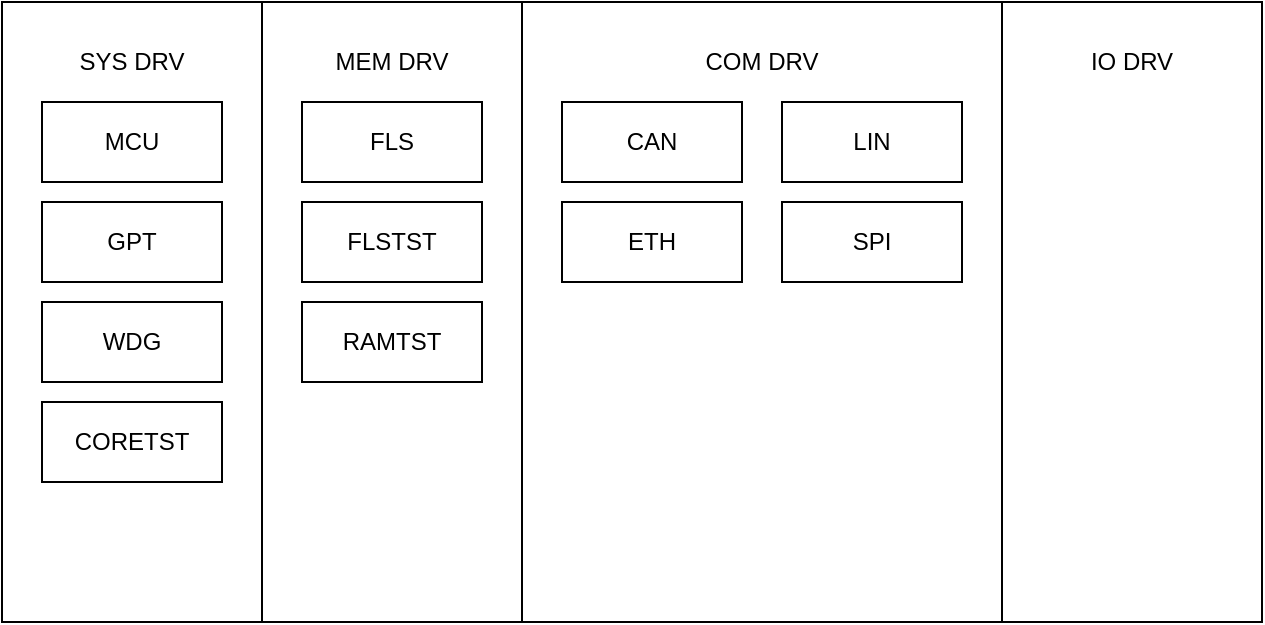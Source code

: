 <mxfile version="21.6.8" type="github" pages="5">
  <diagram name="AUTOSAR_MCAL" id="Wxe5WbAEjRkNYdjz-F_n">
    <mxGraphModel dx="1262" dy="861" grid="1" gridSize="10" guides="1" tooltips="1" connect="1" arrows="1" fold="1" page="1" pageScale="1" pageWidth="827" pageHeight="1169" math="0" shadow="0">
      <root>
        <mxCell id="0" />
        <mxCell id="1" parent="0" />
        <mxCell id="W0Ct6bHHllRAj9bdsnwO-1" value="" style="rounded=0;whiteSpace=wrap;html=1;strokeColor=default;" parent="1" vertex="1">
          <mxGeometry x="60" y="80" width="130" height="310" as="geometry" />
        </mxCell>
        <mxCell id="W0Ct6bHHllRAj9bdsnwO-2" value="SYS DRV" style="rounded=0;whiteSpace=wrap;html=1;strokeColor=none;fillColor=none;" parent="1" vertex="1">
          <mxGeometry x="60" y="80" width="130" height="60" as="geometry" />
        </mxCell>
        <mxCell id="QYDi9gkv5j2PDTE-wr9c-1" value="" style="rounded=0;whiteSpace=wrap;html=1;strokeColor=default;" parent="1" vertex="1">
          <mxGeometry x="190" y="80" width="130" height="310" as="geometry" />
        </mxCell>
        <mxCell id="QYDi9gkv5j2PDTE-wr9c-2" value="" style="rounded=0;whiteSpace=wrap;html=1;strokeColor=default;" parent="1" vertex="1">
          <mxGeometry x="320" y="80" width="240" height="310" as="geometry" />
        </mxCell>
        <mxCell id="QYDi9gkv5j2PDTE-wr9c-3" value="" style="rounded=0;whiteSpace=wrap;html=1;strokeColor=default;" parent="1" vertex="1">
          <mxGeometry x="560" y="80" width="130" height="310" as="geometry" />
        </mxCell>
        <mxCell id="QYDi9gkv5j2PDTE-wr9c-4" value="MCU" style="rounded=0;whiteSpace=wrap;html=1;" parent="1" vertex="1">
          <mxGeometry x="80" y="130" width="90" height="40" as="geometry" />
        </mxCell>
        <mxCell id="QYDi9gkv5j2PDTE-wr9c-5" value="GPT" style="rounded=0;whiteSpace=wrap;html=1;" parent="1" vertex="1">
          <mxGeometry x="80" y="180" width="90" height="40" as="geometry" />
        </mxCell>
        <mxCell id="QYDi9gkv5j2PDTE-wr9c-6" value="WDG" style="rounded=0;whiteSpace=wrap;html=1;" parent="1" vertex="1">
          <mxGeometry x="80" y="230" width="90" height="40" as="geometry" />
        </mxCell>
        <mxCell id="QYDi9gkv5j2PDTE-wr9c-7" value="MEM DRV" style="rounded=0;whiteSpace=wrap;html=1;strokeColor=none;fillColor=none;" parent="1" vertex="1">
          <mxGeometry x="190" y="80" width="130" height="60" as="geometry" />
        </mxCell>
        <mxCell id="QYDi9gkv5j2PDTE-wr9c-8" value="COM DRV" style="rounded=0;whiteSpace=wrap;html=1;strokeColor=none;fillColor=none;" parent="1" vertex="1">
          <mxGeometry x="320" y="80" width="240" height="60" as="geometry" />
        </mxCell>
        <mxCell id="QYDi9gkv5j2PDTE-wr9c-9" value="IO DRV" style="rounded=0;whiteSpace=wrap;html=1;strokeColor=none;fillColor=none;" parent="1" vertex="1">
          <mxGeometry x="560" y="80" width="130" height="60" as="geometry" />
        </mxCell>
        <mxCell id="QYDi9gkv5j2PDTE-wr9c-10" value="FLS" style="rounded=0;whiteSpace=wrap;html=1;" parent="1" vertex="1">
          <mxGeometry x="210" y="130" width="90" height="40" as="geometry" />
        </mxCell>
        <mxCell id="QYDi9gkv5j2PDTE-wr9c-11" value="FLSTST" style="rounded=0;whiteSpace=wrap;html=1;" parent="1" vertex="1">
          <mxGeometry x="210" y="180" width="90" height="40" as="geometry" />
        </mxCell>
        <mxCell id="QYDi9gkv5j2PDTE-wr9c-12" value="RAMTST" style="rounded=0;whiteSpace=wrap;html=1;" parent="1" vertex="1">
          <mxGeometry x="210" y="230" width="90" height="40" as="geometry" />
        </mxCell>
        <mxCell id="QYDi9gkv5j2PDTE-wr9c-13" value="CORETST" style="rounded=0;whiteSpace=wrap;html=1;" parent="1" vertex="1">
          <mxGeometry x="80" y="280" width="90" height="40" as="geometry" />
        </mxCell>
        <mxCell id="QYDi9gkv5j2PDTE-wr9c-14" value="CAN" style="rounded=0;whiteSpace=wrap;html=1;" parent="1" vertex="1">
          <mxGeometry x="340" y="130" width="90" height="40" as="geometry" />
        </mxCell>
        <mxCell id="QYDi9gkv5j2PDTE-wr9c-15" value="LIN" style="rounded=0;whiteSpace=wrap;html=1;" parent="1" vertex="1">
          <mxGeometry x="450" y="130" width="90" height="40" as="geometry" />
        </mxCell>
        <mxCell id="QYDi9gkv5j2PDTE-wr9c-16" value="ETH" style="rounded=0;whiteSpace=wrap;html=1;" parent="1" vertex="1">
          <mxGeometry x="340" y="180" width="90" height="40" as="geometry" />
        </mxCell>
        <mxCell id="QYDi9gkv5j2PDTE-wr9c-17" value="SPI" style="rounded=0;whiteSpace=wrap;html=1;" parent="1" vertex="1">
          <mxGeometry x="450" y="180" width="90" height="40" as="geometry" />
        </mxCell>
      </root>
    </mxGraphModel>
  </diagram>
  <diagram id="taUp-L7S1Bt2_F-kYQA6" name="CX3288_MCAL">
    <mxGraphModel dx="1250" dy="861" grid="1" gridSize="10" guides="1" tooltips="1" connect="1" arrows="1" fold="1" page="1" pageScale="1" pageWidth="827" pageHeight="1169" math="0" shadow="0">
      <root>
        <mxCell id="0" />
        <mxCell id="1" parent="0" />
      </root>
    </mxGraphModel>
  </diagram>
  <diagram id="FI7aeuEq6dLeqerV1rep" name="XK_SDK">
    <mxGraphModel dx="3273" dy="1565" grid="1" gridSize="5" guides="1" tooltips="1" connect="1" arrows="1" fold="1" page="1" pageScale="1" pageWidth="1169" pageHeight="827" math="0" shadow="0">
      <root>
        <mxCell id="0" />
        <mxCell id="1" parent="0" />
        <mxCell id="uNBrBdtfIH-6RtI5sBho-1" value="" style="rounded=0;whiteSpace=wrap;html=1;strokeColor=#d6b656;fillColor=#fff2cc;" parent="1" vertex="1">
          <mxGeometry x="-211" y="320" width="238" height="360" as="geometry" />
        </mxCell>
        <mxCell id="uNBrBdtfIH-6RtI5sBho-2" value="system" style="rounded=0;whiteSpace=wrap;html=1;strokeColor=none;fillColor=none;" parent="1" vertex="1">
          <mxGeometry x="-211" y="320" width="240" height="50" as="geometry" />
        </mxCell>
        <mxCell id="uNBrBdtfIH-6RtI5sBho-3" value="sa" style="rounded=0;whiteSpace=wrap;html=1;strokeColor=#d6b656;fillColor=#fff2cc;" parent="1" vertex="1">
          <mxGeometry x="27" y="320" width="130" height="360" as="geometry" />
        </mxCell>
        <mxCell id="uNBrBdtfIH-6RtI5sBho-4" value="" style="rounded=0;whiteSpace=wrap;html=1;strokeColor=#d6b656;fillColor=#fff2cc;" parent="1" vertex="1">
          <mxGeometry x="157" y="320" width="240" height="360" as="geometry" />
        </mxCell>
        <mxCell id="uNBrBdtfIH-6RtI5sBho-5" value="" style="rounded=0;whiteSpace=wrap;html=1;strokeColor=#d6b656;fillColor=#fff2cc;" parent="1" vertex="1">
          <mxGeometry x="397" y="320" width="242" height="360" as="geometry" />
        </mxCell>
        <mxCell id="uNBrBdtfIH-6RtI5sBho-6" value="misc" style="rounded=0;whiteSpace=wrap;html=1;" parent="1" vertex="1">
          <mxGeometry x="-82" y="420" width="90" height="40" as="geometry" />
        </mxCell>
        <mxCell id="uNBrBdtfIH-6RtI5sBho-7" value="lptmr" style="rounded=0;whiteSpace=wrap;html=1;" parent="1" vertex="1">
          <mxGeometry x="-191" y="570" width="90" height="40" as="geometry" />
        </mxCell>
        <mxCell id="uNBrBdtfIH-6RtI5sBho-8" value="clk" style="rounded=0;whiteSpace=wrap;html=1;" parent="1" vertex="1">
          <mxGeometry x="-191" y="420" width="90" height="40" as="geometry" />
        </mxCell>
        <mxCell id="uNBrBdtfIH-6RtI5sBho-9" value="memory" style="rounded=0;whiteSpace=wrap;html=1;strokeColor=none;fillColor=none;" parent="1" vertex="1">
          <mxGeometry x="29" y="320" width="130" height="50" as="geometry" />
        </mxCell>
        <mxCell id="uNBrBdtfIH-6RtI5sBho-10" value="communication" style="rounded=0;whiteSpace=wrap;html=1;strokeColor=none;fillColor=none;" parent="1" vertex="1">
          <mxGeometry x="159" y="320" width="240" height="50" as="geometry" />
        </mxCell>
        <mxCell id="uNBrBdtfIH-6RtI5sBho-11" value="io" style="rounded=0;whiteSpace=wrap;html=1;strokeColor=none;fillColor=none;" parent="1" vertex="1">
          <mxGeometry x="399" y="320" width="240" height="50" as="geometry" />
        </mxCell>
        <mxCell id="uNBrBdtfIH-6RtI5sBho-12" value="eflash" style="rounded=0;whiteSpace=wrap;html=1;" parent="1" vertex="1">
          <mxGeometry x="47" y="370" width="90" height="40" as="geometry" />
        </mxCell>
        <mxCell id="uNBrBdtfIH-6RtI5sBho-16" value="can" style="rounded=0;whiteSpace=wrap;html=1;" parent="1" vertex="1">
          <mxGeometry x="177" y="370" width="90" height="40" as="geometry" />
        </mxCell>
        <mxCell id="uNBrBdtfIH-6RtI5sBho-17" value="lin" style="rounded=0;whiteSpace=wrap;html=1;" parent="1" vertex="1">
          <mxGeometry x="177" y="420" width="90" height="40" as="geometry" />
        </mxCell>
        <mxCell id="uNBrBdtfIH-6RtI5sBho-18" value="enet" style="rounded=0;whiteSpace=wrap;html=1;" parent="1" vertex="1">
          <mxGeometry x="177" y="470" width="90" height="40" as="geometry" />
        </mxCell>
        <mxCell id="uNBrBdtfIH-6RtI5sBho-19" value="spi" style="rounded=0;whiteSpace=wrap;html=1;" parent="1" vertex="1">
          <mxGeometry x="177" y="620" width="90" height="40" as="geometry" />
        </mxCell>
        <mxCell id="91AWhknr_e0aBBaR-9j6-1" value="hardware" style="rounded=0;whiteSpace=wrap;html=1;align=center;fillColor=#bac8d3;strokeColor=#23445d;" parent="1" vertex="1">
          <mxGeometry x="-340" y="690" width="1460" height="60" as="geometry" />
        </mxCell>
        <mxCell id="91AWhknr_e0aBBaR-9j6-2" value="spwm" style="rounded=0;whiteSpace=wrap;html=1;" parent="1" vertex="1">
          <mxGeometry x="418" y="370" width="90" height="40" as="geometry" />
        </mxCell>
        <mxCell id="91AWhknr_e0aBBaR-9j6-3" value="adc" style="rounded=0;whiteSpace=wrap;html=1;" parent="1" vertex="1">
          <mxGeometry x="529" y="420" width="90" height="40" as="geometry" />
        </mxCell>
        <mxCell id="91AWhknr_e0aBBaR-9j6-5" value="qflash" style="rounded=0;whiteSpace=wrap;html=1;" parent="1" vertex="1">
          <mxGeometry x="47" y="420" width="90" height="40" as="geometry" />
        </mxCell>
        <mxCell id="91AWhknr_e0aBBaR-9j6-9" value="uart" style="rounded=0;whiteSpace=wrap;html=1;" parent="1" vertex="1">
          <mxGeometry x="287" y="370" width="90" height="40" as="geometry" />
        </mxCell>
        <mxCell id="91AWhknr_e0aBBaR-9j6-10" value="i2c" style="rounded=0;whiteSpace=wrap;html=1;" parent="1" vertex="1">
          <mxGeometry x="177" y="520" width="90" height="40" as="geometry" />
        </mxCell>
        <mxCell id="91AWhknr_e0aBBaR-9j6-11" value="os&lt;br&gt;abs" style="rounded=0;whiteSpace=wrap;html=1;fillColor=#fff2cc;strokeColor=#d6b656;" parent="1" vertex="1">
          <mxGeometry x="-251" y="170" width="30" height="510" as="geometry" />
        </mxCell>
        <mxCell id="91AWhknr_e0aBBaR-9j6-12" value="FreeRTOS&lt;br&gt;RT-Thread&lt;br&gt;OSEK-OS&lt;br&gt;..." style="rounded=0;whiteSpace=wrap;html=1;fillColor=#e1d5e7;strokeColor=#9673a6;" parent="1" vertex="1">
          <mxGeometry x="-340" y="170" width="79" height="510" as="geometry" />
        </mxCell>
        <mxCell id="91AWhknr_e0aBBaR-9j6-15" value="" style="rounded=0;whiteSpace=wrap;html=1;fillColor=#fff2cc;strokeColor=#d6b656;" parent="1" vertex="1">
          <mxGeometry x="-211" y="170" width="1241" height="140" as="geometry" />
        </mxCell>
        <mxCell id="91AWhknr_e0aBBaR-9j6-23" value="gpio" style="rounded=0;whiteSpace=wrap;html=1;" parent="1" vertex="1">
          <mxGeometry x="418" y="470" width="90" height="40" as="geometry" />
        </mxCell>
        <mxCell id="91AWhknr_e0aBBaR-9j6-24" value="qdec" style="rounded=0;whiteSpace=wrap;html=1;" parent="1" vertex="1">
          <mxGeometry x="418" y="520" width="90" height="40" as="geometry" />
        </mxCell>
        <mxCell id="91AWhknr_e0aBBaR-9j6-26" value="ewm" style="rounded=0;whiteSpace=wrap;html=1;" parent="1" vertex="1">
          <mxGeometry x="1010" y="520" width="90" height="40" as="geometry" />
        </mxCell>
        <mxCell id="91AWhknr_e0aBBaR-9j6-16" value="" style="rounded=0;whiteSpace=wrap;html=1;strokeColor=#d6b656;container=0;fillColor=#fff2cc;" parent="1" vertex="1">
          <mxGeometry x="639" y="320" width="241" height="360" as="geometry" />
        </mxCell>
        <mxCell id="91AWhknr_e0aBBaR-9j6-17" value="security" style="rounded=0;whiteSpace=wrap;html=1;strokeColor=none;fillColor=none;container=0;" parent="1" vertex="1">
          <mxGeometry x="639" y="320" width="240" height="50" as="geometry" />
        </mxCell>
        <mxCell id="91AWhknr_e0aBBaR-9j6-18" value="hash" style="rounded=0;whiteSpace=wrap;html=1;container=0;" parent="1" vertex="1">
          <mxGeometry x="659" y="370" width="90" height="40" as="geometry" />
        </mxCell>
        <mxCell id="91AWhknr_e0aBBaR-9j6-19" value="trng" style="rounded=0;whiteSpace=wrap;html=1;container=0;" parent="1" vertex="1">
          <mxGeometry x="659" y="420" width="90" height="40" as="geometry" />
        </mxCell>
        <mxCell id="91AWhknr_e0aBBaR-9j6-20" value="pke" style="rounded=0;whiteSpace=wrap;html=1;container=0;" parent="1" vertex="1">
          <mxGeometry x="659" y="470" width="90" height="40" as="geometry" />
        </mxCell>
        <mxCell id="91AWhknr_e0aBBaR-9j6-21" value="ske" style="rounded=0;whiteSpace=wrap;html=1;container=0;" parent="1" vertex="1">
          <mxGeometry x="659" y="520" width="90" height="40" as="geometry" />
        </mxCell>
        <mxCell id="91AWhknr_e0aBBaR-9j6-22" value="crc" style="rounded=0;whiteSpace=wrap;html=1;container=0;" parent="1" vertex="1">
          <mxGeometry x="659" y="620" width="90" height="40" as="geometry" />
        </mxCell>
        <mxCell id="91AWhknr_e0aBBaR-9j6-27" value="keymgt" style="rounded=0;whiteSpace=wrap;html=1;container=0;fillColor=default;fontColor=#000000;strokeColor=default;" parent="1" vertex="1">
          <mxGeometry x="659" y="570" width="90" height="40" as="geometry" />
        </mxCell>
        <mxCell id="91AWhknr_e0aBBaR-9j6-29" value="dma" style="rounded=0;whiteSpace=wrap;html=1;" parent="1" vertex="1">
          <mxGeometry x="-82" y="370" width="90" height="40" as="geometry" />
        </mxCell>
        <mxCell id="91AWhknr_e0aBBaR-9j6-31" value="mpu" style="rounded=0;whiteSpace=wrap;html=1;container=0;fillColor=default;fontColor=#000000;strokeColor=#000000;" parent="1" vertex="1">
          <mxGeometry x="769" y="370" width="90" height="40" as="geometry" />
        </mxCell>
        <mxCell id="91AWhknr_e0aBBaR-9j6-33" value="ppu" style="rounded=0;whiteSpace=wrap;html=1;container=0;fillColor=default;fontColor=#000000;strokeColor=#000000;" parent="1" vertex="1">
          <mxGeometry x="769" y="420" width="90" height="40" as="geometry" />
        </mxCell>
        <mxCell id="91AWhknr_e0aBBaR-9j6-36" value="lpit" style="rounded=0;whiteSpace=wrap;html=1;" parent="1" vertex="1">
          <mxGeometry x="-191" y="620" width="90" height="40" as="geometry" />
        </mxCell>
        <mxCell id="91AWhknr_e0aBBaR-9j6-38" value="trigmux" style="rounded=0;whiteSpace=wrap;html=1;container=0;fillColor=default;fontColor=#000000;strokeColor=#000000;" parent="1" vertex="1">
          <mxGeometry x="418" y="620" width="90" height="40" as="geometry" />
        </mxCell>
        <mxCell id="91AWhknr_e0aBBaR-9j6-39" value="rtc" style="rounded=0;whiteSpace=wrap;html=1;container=0;fillColor=default;fontColor=#000000;strokeColor=#000000;" parent="1" vertex="1">
          <mxGeometry x="-191" y="520" width="90" height="40" as="geometry" />
        </mxCell>
        <mxCell id="91AWhknr_e0aBBaR-9j6-40" value="intr" style="rounded=0;whiteSpace=wrap;html=1;container=0;fillColor=default;fontColor=#000000;strokeColor=#000000;" parent="1" vertex="1">
          <mxGeometry x="-191" y="470" width="90" height="40" as="geometry" />
        </mxCell>
        <mxCell id="91AWhknr_e0aBBaR-9j6-42" value="tcp/ip&lt;br&gt;lwip" style="rounded=0;whiteSpace=wrap;html=1;" parent="1" vertex="1">
          <mxGeometry x="-191" y="180" width="90" height="40" as="geometry" />
        </mxCell>
        <mxCell id="91AWhknr_e0aBBaR-9j6-43" value="shell" style="rounded=0;whiteSpace=wrap;html=1;" parent="1" vertex="1">
          <mxGeometry x="-82" y="180" width="90" height="40" as="geometry" />
        </mxCell>
        <mxCell id="91AWhknr_e0aBBaR-9j6-45" value="securitylib" style="rounded=0;whiteSpace=wrap;html=1;" parent="1" vertex="1">
          <mxGeometry x="569" y="180" width="90" height="40" as="geometry" />
        </mxCell>
        <mxCell id="91AWhknr_e0aBBaR-9j6-46" value="safetylib" style="rounded=0;whiteSpace=wrap;html=1;" parent="1" vertex="1">
          <mxGeometry x="679" y="180" width="90" height="40" as="geometry" />
        </mxCell>
        <mxCell id="91AWhknr_e0aBBaR-9j6-47" value="coremark" style="rounded=0;whiteSpace=wrap;html=1;" parent="1" vertex="1">
          <mxGeometry x="459" y="180" width="90" height="40" as="geometry" />
        </mxCell>
        <mxCell id="91AWhknr_e0aBBaR-9j6-50" value="" style="shape=corner;whiteSpace=wrap;html=1;rotation=90;dx=85;dy=82;fillColor=#b1ddf0;strokeColor=#10739e;" parent="1" vertex="1">
          <mxGeometry x="272.33" y="-537.43" width="235.27" height="1460.51" as="geometry" />
        </mxCell>
        <mxCell id="91AWhknr_e0aBBaR-9j6-51" value="" style="rounded=0;whiteSpace=wrap;html=1;strokeColor=#d6b656;container=0;fillColor=#fff2cc;" parent="1" vertex="1">
          <mxGeometry x="880" y="320" width="240" height="360" as="geometry" />
        </mxCell>
        <mxCell id="91AWhknr_e0aBBaR-9j6-53" value="smu" style="rounded=0;whiteSpace=wrap;html=1;container=0;fillColor=default;fontColor=#000000;strokeColor=#000000;" parent="1" vertex="1">
          <mxGeometry x="900" y="370" width="90" height="40" as="geometry" />
        </mxCell>
        <mxCell id="91AWhknr_e0aBBaR-9j6-54" value="safety" style="rounded=0;whiteSpace=wrap;html=1;strokeColor=none;fillColor=none;container=0;" parent="1" vertex="1">
          <mxGeometry x="879" y="320" width="240" height="50" as="geometry" />
        </mxCell>
        <mxCell id="91AWhknr_e0aBBaR-9j6-55" value="lbist" style="rounded=0;whiteSpace=wrap;html=1;container=0;fillColor=default;fontColor=#000000;strokeColor=#000000;" parent="1" vertex="1">
          <mxGeometry x="900" y="470" width="90" height="40" as="geometry" />
        </mxCell>
        <mxCell id="91AWhknr_e0aBBaR-9j6-56" value="mbist" style="rounded=0;whiteSpace=wrap;html=1;container=0;fillColor=default;fontColor=#000000;strokeColor=#000000;" parent="1" vertex="1">
          <mxGeometry x="900" y="520" width="90" height="40" as="geometry" />
        </mxCell>
        <mxCell id="91AWhknr_e0aBBaR-9j6-57" value="bod" style="rounded=0;whiteSpace=wrap;html=1;container=0;fillColor=default;fontColor=#000000;strokeColor=#000000;" parent="1" vertex="1">
          <mxGeometry x="900" y="420" width="90" height="40" as="geometry" />
        </mxCell>
        <mxCell id="91AWhknr_e0aBBaR-9j6-58" value="cmu" style="rounded=0;whiteSpace=wrap;html=1;container=0;fillColor=default;fontColor=#000000;strokeColor=#000000;" parent="1" vertex="1">
          <mxGeometry x="1010" y="370" width="90" height="40" as="geometry" />
        </mxCell>
        <mxCell id="91AWhknr_e0aBBaR-9j6-59" value="wdg" style="rounded=0;whiteSpace=wrap;html=1;" parent="1" vertex="1">
          <mxGeometry x="900" y="620" width="90" height="40" as="geometry" />
        </mxCell>
        <mxCell id="91AWhknr_e0aBBaR-9j6-62" value="dac" style="rounded=0;whiteSpace=wrap;html=1;" parent="1" vertex="1">
          <mxGeometry x="529" y="370" width="90" height="40" as="geometry" />
        </mxCell>
        <mxCell id="91AWhknr_e0aBBaR-9j6-63" value="mpwm" style="rounded=0;whiteSpace=wrap;html=1;" parent="1" vertex="1">
          <mxGeometry x="418" y="420" width="90" height="40" as="geometry" />
        </mxCell>
        <mxCell id="91AWhknr_e0aBBaR-9j6-6" value="flstst" style="rounded=0;whiteSpace=wrap;html=1;labelBackgroundColor=none;fillColor=#c2c2c2;" parent="1" vertex="1">
          <mxGeometry x="1010" y="620" width="90" height="40" as="geometry" />
        </mxCell>
        <mxCell id="91AWhknr_e0aBBaR-9j6-7" value="ramtst" style="rounded=0;whiteSpace=wrap;html=1;labelBackgroundColor=none;fillColor=#c2c2c2;" parent="1" vertex="1">
          <mxGeometry x="1010" y="420" width="90" height="40" as="geometry" />
        </mxCell>
        <mxCell id="91AWhknr_e0aBBaR-9j6-8" value="coretst" style="rounded=0;whiteSpace=wrap;html=1;labelBackgroundColor=none;fillColor=#c2c2c2;" parent="1" vertex="1">
          <mxGeometry x="1010" y="470" width="90" height="40" as="geometry" />
        </mxCell>
        <mxCell id="91AWhknr_e0aBBaR-9j6-64" value="qspi" style="rounded=0;whiteSpace=wrap;html=1;" parent="1" vertex="1">
          <mxGeometry x="177" y="570" width="90" height="40" as="geometry" />
        </mxCell>
        <mxCell id="91AWhknr_e0aBBaR-9j6-65" value="idlm" style="rounded=0;whiteSpace=wrap;html=1;" parent="1" vertex="1">
          <mxGeometry x="47" y="470" width="90" height="40" as="geometry" />
        </mxCell>
        <mxCell id="91AWhknr_e0aBBaR-9j6-66" value="sysram" style="rounded=0;whiteSpace=wrap;html=1;" parent="1" vertex="1">
          <mxGeometry x="47" y="520" width="90" height="40" as="geometry" />
        </mxCell>
        <mxCell id="91AWhknr_e0aBBaR-9j6-67" value="retram" style="rounded=0;whiteSpace=wrap;html=1;" parent="1" vertex="1">
          <mxGeometry x="47" y="570" width="90" height="40" as="geometry" />
        </mxCell>
        <mxCell id="91AWhknr_e0aBBaR-9j6-68" value="pmu" style="rounded=0;whiteSpace=wrap;html=1;container=0;fillColor=default;fontColor=#000000;strokeColor=#000000;" parent="1" vertex="1">
          <mxGeometry x="-191" y="370" width="90" height="40" as="geometry" />
        </mxCell>
        <mxCell id="91AWhknr_e0aBBaR-9j6-69" value="pinmux" style="rounded=0;whiteSpace=wrap;html=1;container=0;fillColor=default;fontColor=#000000;strokeColor=#000000;" parent="1" vertex="1">
          <mxGeometry x="418" y="570" width="90" height="40" as="geometry" />
        </mxCell>
        <mxCell id="91AWhknr_e0aBBaR-9j6-70" value="pmp" style="rounded=0;whiteSpace=wrap;html=1;container=0;fillColor=default;fontColor=#000000;strokeColor=#000000;" parent="1" vertex="1">
          <mxGeometry x="769" y="470" width="90" height="40" as="geometry" />
        </mxCell>
        <mxCell id="91AWhknr_e0aBBaR-9j6-72" value="voltst" style="rounded=0;whiteSpace=wrap;html=1;labelBackgroundColor=none;fillColor=#c2c2c2;" parent="1" vertex="1">
          <mxGeometry x="1010" y="520" width="90" height="40" as="geometry" />
        </mxCell>
        <mxCell id="91AWhknr_e0aBBaR-9j6-73" value="temptst" style="rounded=0;whiteSpace=wrap;html=1;labelBackgroundColor=none;fillColor=#c2c2c2;" parent="1" vertex="1">
          <mxGeometry x="1010" y="570" width="90" height="40" as="geometry" />
        </mxCell>
        <mxCell id="91AWhknr_e0aBBaR-9j6-74" value="ewm" style="rounded=0;whiteSpace=wrap;html=1;" parent="1" vertex="1">
          <mxGeometry x="900" y="570" width="90" height="40" as="geometry" />
        </mxCell>
        <mxCell id="91AWhknr_e0aBBaR-9j6-77" value="demo" style="rounded=0;whiteSpace=wrap;html=1;" parent="1" vertex="1">
          <mxGeometry x="-311" y="95" width="90" height="40" as="geometry" />
        </mxCell>
        <mxCell id="a8CPQAxiBzPWd1uVWQf4-2" value="MQTT" style="rounded=0;whiteSpace=wrap;html=1;" vertex="1" parent="1">
          <mxGeometry x="27" y="180" width="90" height="40" as="geometry" />
        </mxCell>
        <mxCell id="a8CPQAxiBzPWd1uVWQf4-3" value="RPC" style="rounded=0;whiteSpace=wrap;html=1;" vertex="1" parent="1">
          <mxGeometry x="137" y="180" width="90" height="40" as="geometry" />
        </mxCell>
      </root>
    </mxGraphModel>
  </diagram>
  <diagram id="uTxnPZctd-_kNQah914h" name="device driver">
    <mxGraphModel dx="1157" dy="861" grid="1" gridSize="5" guides="1" tooltips="1" connect="1" arrows="1" fold="1" page="1" pageScale="1" pageWidth="1169" pageHeight="827" math="0" shadow="0">
      <root>
        <mxCell id="0" />
        <mxCell id="1" parent="0" />
      </root>
    </mxGraphModel>
  </diagram>
  <diagram id="X5iL8LIhezRgJq-bJBTC" name="test &amp; calibration">
    <mxGraphModel dx="870" dy="594" grid="1" gridSize="10" guides="1" tooltips="1" connect="1" arrows="1" fold="1" page="1" pageScale="1" pageWidth="1169" pageHeight="827" math="0" shadow="0">
      <root>
        <mxCell id="0" />
        <mxCell id="1" parent="0" />
        <mxCell id="UV7ONe-TtQvlQdH51COB-31" style="edgeStyle=orthogonalEdgeStyle;rounded=0;orthogonalLoop=1;jettySize=auto;html=1;entryX=0.5;entryY=0;entryDx=0;entryDy=0;" parent="1" source="UV7ONe-TtQvlQdH51COB-1" target="UV7ONe-TtQvlQdH51COB-30" edge="1">
          <mxGeometry relative="1" as="geometry" />
        </mxCell>
        <mxCell id="UV7ONe-TtQvlQdH51COB-1" value="开始" style="ellipse;whiteSpace=wrap;html=1;" parent="1" vertex="1">
          <mxGeometry x="143" y="67" width="80" height="50" as="geometry" />
        </mxCell>
        <mxCell id="UV7ONe-TtQvlQdH51COB-9" value="" style="edgeStyle=orthogonalEdgeStyle;rounded=0;orthogonalLoop=1;jettySize=auto;html=1;" parent="1" source="UV7ONe-TtQvlQdH51COB-6" target="UV7ONe-TtQvlQdH51COB-8" edge="1">
          <mxGeometry relative="1" as="geometry" />
        </mxCell>
        <mxCell id="UV7ONe-TtQvlQdH51COB-6" value="执行测试" style="whiteSpace=wrap;html=1;" parent="1" vertex="1">
          <mxGeometry x="123" y="327" width="120" height="60" as="geometry" />
        </mxCell>
        <mxCell id="UV7ONe-TtQvlQdH51COB-39" style="edgeStyle=orthogonalEdgeStyle;rounded=0;orthogonalLoop=1;jettySize=auto;html=1;entryX=0.5;entryY=0;entryDx=0;entryDy=0;" parent="1" source="UV7ONe-TtQvlQdH51COB-8" target="UV7ONe-TtQvlQdH51COB-38" edge="1">
          <mxGeometry relative="1" as="geometry" />
        </mxCell>
        <mxCell id="UV7ONe-TtQvlQdH51COB-8" value="测试结果分析" style="whiteSpace=wrap;html=1;" parent="1" vertex="1">
          <mxGeometry x="123" y="427" width="120" height="60" as="geometry" />
        </mxCell>
        <mxCell id="UV7ONe-TtQvlQdH51COB-10" value="" style="endArrow=none;dashed=1;html=1;dashPattern=1 3;strokeWidth=2;rounded=0;" parent="1" edge="1">
          <mxGeometry width="50" height="50" relative="1" as="geometry">
            <mxPoint x="13" y="307" as="sourcePoint" />
            <mxPoint x="1010" y="307" as="targetPoint" />
          </mxGeometry>
        </mxCell>
        <mxCell id="UV7ONe-TtQvlQdH51COB-11" value="" style="endArrow=none;dashed=1;html=1;dashPattern=1 3;strokeWidth=2;rounded=0;" parent="1" edge="1">
          <mxGeometry width="50" height="50" relative="1" as="geometry">
            <mxPoint x="13" y="407" as="sourcePoint" />
            <mxPoint x="1010" y="407" as="targetPoint" />
          </mxGeometry>
        </mxCell>
        <mxCell id="UV7ONe-TtQvlQdH51COB-12" value="开发前期" style="text;html=1;strokeColor=none;fillColor=none;align=center;verticalAlign=middle;whiteSpace=wrap;rounded=0;fontColor=#CC00CC;" parent="1" vertex="1">
          <mxGeometry x="153" y="27" width="60" height="30" as="geometry" />
        </mxCell>
        <mxCell id="UV7ONe-TtQvlQdH51COB-17" value="" style="edgeStyle=orthogonalEdgeStyle;rounded=0;orthogonalLoop=1;jettySize=auto;html=1;" parent="1" source="UV7ONe-TtQvlQdH51COB-15" target="UV7ONe-TtQvlQdH51COB-16" edge="1">
          <mxGeometry relative="1" as="geometry" />
        </mxCell>
        <mxCell id="UV7ONe-TtQvlQdH51COB-15" value="开始" style="ellipse;whiteSpace=wrap;html=1;" parent="1" vertex="1">
          <mxGeometry x="478" y="67" width="80" height="50" as="geometry" />
        </mxCell>
        <mxCell id="UV7ONe-TtQvlQdH51COB-29" value="" style="edgeStyle=orthogonalEdgeStyle;rounded=0;orthogonalLoop=1;jettySize=auto;html=1;" parent="1" source="UV7ONe-TtQvlQdH51COB-16" target="UV7ONe-TtQvlQdH51COB-28" edge="1">
          <mxGeometry relative="1" as="geometry" />
        </mxCell>
        <mxCell id="UV7ONe-TtQvlQdH51COB-16" value="上位机配置测试参数" style="whiteSpace=wrap;html=1;" parent="1" vertex="1">
          <mxGeometry x="458" y="142" width="120" height="60" as="geometry" />
        </mxCell>
        <mxCell id="UV7ONe-TtQvlQdH51COB-19" value="启动相应的测试任务" style="text;html=1;strokeColor=none;fillColor=none;align=left;verticalAlign=middle;whiteSpace=wrap;rounded=0;" parent="1" vertex="1">
          <mxGeometry x="253" y="342" width="130" height="30" as="geometry" />
        </mxCell>
        <mxCell id="UV7ONe-TtQvlQdH51COB-20" value="人工查看日志，调试窗口等" style="text;html=1;strokeColor=none;fillColor=none;align=left;verticalAlign=middle;whiteSpace=wrap;rounded=0;" parent="1" vertex="1">
          <mxGeometry x="253" y="442" width="130" height="30" as="geometry" />
        </mxCell>
        <mxCell id="UV7ONe-TtQvlQdH51COB-21" value="pre_test" style="text;html=1;strokeColor=none;fillColor=none;align=center;verticalAlign=middle;whiteSpace=wrap;rounded=0;fontColor=#CC00CC;" parent="1" vertex="1">
          <mxGeometry x="20" y="167" width="60" height="30" as="geometry" />
        </mxCell>
        <mxCell id="UV7ONe-TtQvlQdH51COB-22" value="do_test" style="text;html=1;strokeColor=none;fillColor=none;align=center;verticalAlign=middle;whiteSpace=wrap;rounded=0;fontColor=#CC00CC;" parent="1" vertex="1">
          <mxGeometry x="20" y="342" width="60" height="30" as="geometry" />
        </mxCell>
        <mxCell id="UV7ONe-TtQvlQdH51COB-23" value="post_test" style="text;html=1;strokeColor=none;fillColor=none;align=center;verticalAlign=middle;whiteSpace=wrap;rounded=0;fontColor=#CC00CC;" parent="1" vertex="1">
          <mxGeometry x="20" y="487" width="60" height="30" as="geometry" />
        </mxCell>
        <mxCell id="UV7ONe-TtQvlQdH51COB-24" value="" style="endArrow=none;dashed=1;html=1;dashPattern=1 3;strokeWidth=2;rounded=0;" parent="1" edge="1">
          <mxGeometry width="50" height="50" relative="1" as="geometry">
            <mxPoint x="410" y="20" as="sourcePoint" />
            <mxPoint x="410" y="750" as="targetPoint" />
          </mxGeometry>
        </mxCell>
        <mxCell id="UV7ONe-TtQvlQdH51COB-25" value="相对稳定" style="text;html=1;strokeColor=none;fillColor=none;align=center;verticalAlign=middle;whiteSpace=wrap;rounded=0;fontColor=#CC00CC;" parent="1" vertex="1">
          <mxGeometry x="488" y="27" width="60" height="30" as="geometry" />
        </mxCell>
        <mxCell id="UV7ONe-TtQvlQdH51COB-26" value="Stage" style="text;html=1;strokeColor=none;fillColor=none;align=center;verticalAlign=middle;whiteSpace=wrap;rounded=0;fontColor=#CC00CC;" parent="1" vertex="1">
          <mxGeometry x="20" y="27" width="60" height="30" as="geometry" />
        </mxCell>
        <mxCell id="UV7ONe-TtQvlQdH51COB-35" value="" style="edgeStyle=orthogonalEdgeStyle;rounded=0;orthogonalLoop=1;jettySize=auto;html=1;" parent="1" source="UV7ONe-TtQvlQdH51COB-28" target="UV7ONe-TtQvlQdH51COB-34" edge="1">
          <mxGeometry relative="1" as="geometry" />
        </mxCell>
        <mxCell id="UV7ONe-TtQvlQdH51COB-28" value="参数应用" style="whiteSpace=wrap;html=1;" parent="1" vertex="1">
          <mxGeometry x="458" y="227" width="120" height="60" as="geometry" />
        </mxCell>
        <mxCell id="UV7ONe-TtQvlQdH51COB-79" style="edgeStyle=orthogonalEdgeStyle;rounded=0;orthogonalLoop=1;jettySize=auto;html=1;" parent="1" source="UV7ONe-TtQvlQdH51COB-30" target="UV7ONe-TtQvlQdH51COB-76" edge="1">
          <mxGeometry relative="1" as="geometry" />
        </mxCell>
        <mxCell id="UV7ONe-TtQvlQdH51COB-30" value="修改测试配置" style="whiteSpace=wrap;html=1;" parent="1" vertex="1">
          <mxGeometry x="123" y="147" width="120" height="60" as="geometry" />
        </mxCell>
        <mxCell id="UV7ONe-TtQvlQdH51COB-33" value="&lt;div style=&quot;text-align: center;&quot;&gt;&lt;span style=&quot;background-color: initial;&quot;&gt;修改代码&lt;/span&gt;&lt;/div&gt;" style="text;whiteSpace=wrap;html=1;verticalAlign=middle;" parent="1" vertex="1">
          <mxGeometry x="253" y="157" width="80" height="40" as="geometry" />
        </mxCell>
        <mxCell id="UV7ONe-TtQvlQdH51COB-37" style="edgeStyle=orthogonalEdgeStyle;rounded=0;orthogonalLoop=1;jettySize=auto;html=1;entryX=0.5;entryY=0;entryDx=0;entryDy=0;" parent="1" source="UV7ONe-TtQvlQdH51COB-34" target="UV7ONe-TtQvlQdH51COB-36" edge="1">
          <mxGeometry relative="1" as="geometry" />
        </mxCell>
        <mxCell id="UV7ONe-TtQvlQdH51COB-34" value="执行测试" style="whiteSpace=wrap;html=1;" parent="1" vertex="1">
          <mxGeometry x="458" y="327" width="120" height="60" as="geometry" />
        </mxCell>
        <mxCell id="UV7ONe-TtQvlQdH51COB-43" value="" style="edgeStyle=orthogonalEdgeStyle;rounded=0;orthogonalLoop=1;jettySize=auto;html=1;" parent="1" source="UV7ONe-TtQvlQdH51COB-36" target="UV7ONe-TtQvlQdH51COB-42" edge="1">
          <mxGeometry relative="1" as="geometry" />
        </mxCell>
        <mxCell id="UV7ONe-TtQvlQdH51COB-36" value="测试数据/日志封装上传（DataManager）" style="whiteSpace=wrap;html=1;" parent="1" vertex="1">
          <mxGeometry x="458" y="427" width="120" height="60" as="geometry" />
        </mxCell>
        <mxCell id="UV7ONe-TtQvlQdH51COB-49" style="edgeStyle=orthogonalEdgeStyle;rounded=0;orthogonalLoop=1;jettySize=auto;html=1;entryX=0.5;entryY=0;entryDx=0;entryDy=0;" parent="1" source="UV7ONe-TtQvlQdH51COB-38" target="UV7ONe-TtQvlQdH51COB-48" edge="1">
          <mxGeometry relative="1" as="geometry" />
        </mxCell>
        <mxCell id="UV7ONe-TtQvlQdH51COB-38" value="测试报告" style="whiteSpace=wrap;html=1;" parent="1" vertex="1">
          <mxGeometry x="123" y="517" width="120" height="60" as="geometry" />
        </mxCell>
        <mxCell id="UV7ONe-TtQvlQdH51COB-40" value="人工更新测试报告" style="text;html=1;strokeColor=none;fillColor=none;align=left;verticalAlign=middle;whiteSpace=wrap;rounded=0;" parent="1" vertex="1">
          <mxGeometry x="253" y="532" width="130" height="30" as="geometry" />
        </mxCell>
        <mxCell id="UV7ONe-TtQvlQdH51COB-45" value="" style="edgeStyle=orthogonalEdgeStyle;rounded=0;orthogonalLoop=1;jettySize=auto;html=1;" parent="1" source="UV7ONe-TtQvlQdH51COB-42" target="UV7ONe-TtQvlQdH51COB-44" edge="1">
          <mxGeometry relative="1" as="geometry" />
        </mxCell>
        <mxCell id="UV7ONe-TtQvlQdH51COB-42" value="测试结果分析/可视化" style="whiteSpace=wrap;html=1;" parent="1" vertex="1">
          <mxGeometry x="458" y="517" width="120" height="60" as="geometry" />
        </mxCell>
        <mxCell id="UV7ONe-TtQvlQdH51COB-51" value="" style="edgeStyle=orthogonalEdgeStyle;rounded=0;orthogonalLoop=1;jettySize=auto;html=1;" parent="1" source="UV7ONe-TtQvlQdH51COB-44" target="UV7ONe-TtQvlQdH51COB-50" edge="1">
          <mxGeometry relative="1" as="geometry" />
        </mxCell>
        <mxCell id="UV7ONe-TtQvlQdH51COB-44" value="测试报告" style="whiteSpace=wrap;html=1;" parent="1" vertex="1">
          <mxGeometry x="458" y="607" width="120" height="60" as="geometry" />
        </mxCell>
        <mxCell id="UV7ONe-TtQvlQdH51COB-48" value="结束" style="ellipse;whiteSpace=wrap;html=1;" parent="1" vertex="1">
          <mxGeometry x="143" y="607" width="80" height="50" as="geometry" />
        </mxCell>
        <mxCell id="UV7ONe-TtQvlQdH51COB-50" value="结束" style="ellipse;whiteSpace=wrap;html=1;" parent="1" vertex="1">
          <mxGeometry x="478" y="697" width="80" height="50" as="geometry" />
        </mxCell>
        <mxCell id="UV7ONe-TtQvlQdH51COB-52" value="通过上位机将配置参数通过协议传输到 MCU， MCU 端设置测试参数到对应的模块" style="text;html=1;strokeColor=none;fillColor=none;align=left;verticalAlign=middle;whiteSpace=wrap;rounded=0;" parent="1" vertex="1">
          <mxGeometry x="620" y="187" width="190" height="50" as="geometry" />
        </mxCell>
        <mxCell id="UV7ONe-TtQvlQdH51COB-53" value="" style="shape=curlyBracket;whiteSpace=wrap;html=1;rounded=1;flipH=1;labelPosition=right;verticalLabelPosition=middle;align=left;verticalAlign=middle;" parent="1" vertex="1">
          <mxGeometry x="590" y="427" width="20" height="240" as="geometry" />
        </mxCell>
        <mxCell id="UV7ONe-TtQvlQdH51COB-54" value="适用于绝大部分测试用例的自动化测试，部分依赖于人工判断测试用例可沿用前期做法" style="text;html=1;strokeColor=none;fillColor=none;align=left;verticalAlign=middle;whiteSpace=wrap;rounded=0;" parent="1" vertex="1">
          <mxGeometry x="620" y="524.5" width="170" height="45" as="geometry" />
        </mxCell>
        <mxCell id="UV7ONe-TtQvlQdH51COB-56" value="" style="shape=curlyBracket;whiteSpace=wrap;html=1;rounded=1;flipH=1;labelPosition=right;verticalLabelPosition=middle;align=left;verticalAlign=middle;" parent="1" vertex="1">
          <mxGeometry x="590" y="142" width="20" height="145" as="geometry" />
        </mxCell>
        <mxCell id="UV7ONe-TtQvlQdH51COB-58" value="" style="endArrow=none;dashed=1;html=1;dashPattern=1 3;strokeWidth=2;rounded=0;" parent="1" edge="1">
          <mxGeometry width="50" height="50" relative="1" as="geometry">
            <mxPoint x="13" y="58.17" as="sourcePoint" />
            <mxPoint x="1010" y="58" as="targetPoint" />
          </mxGeometry>
        </mxCell>
        <mxCell id="UV7ONe-TtQvlQdH51COB-59" value="" style="endArrow=none;dashed=1;html=1;dashPattern=1 3;strokeWidth=2;rounded=0;" parent="1" edge="1">
          <mxGeometry width="50" height="50" relative="1" as="geometry">
            <mxPoint x="100" y="20" as="sourcePoint" />
            <mxPoint x="100" y="750" as="targetPoint" />
          </mxGeometry>
        </mxCell>
        <mxCell id="UV7ONe-TtQvlQdH51COB-60" value="" style="endArrow=none;dashed=1;html=1;dashPattern=1 3;strokeWidth=2;rounded=0;" parent="1" edge="1">
          <mxGeometry width="50" height="50" relative="1" as="geometry">
            <mxPoint x="13" y="757" as="sourcePoint" />
            <mxPoint x="1010" y="750" as="targetPoint" />
          </mxGeometry>
        </mxCell>
        <mxCell id="UV7ONe-TtQvlQdH51COB-61" value="" style="edgeStyle=orthogonalEdgeStyle;rounded=0;orthogonalLoop=1;jettySize=auto;html=1;" parent="1" source="UV7ONe-TtQvlQdH51COB-62" target="UV7ONe-TtQvlQdH51COB-64" edge="1">
          <mxGeometry relative="1" as="geometry" />
        </mxCell>
        <mxCell id="UV7ONe-TtQvlQdH51COB-62" value="开始" style="ellipse;whiteSpace=wrap;html=1;" parent="1" vertex="1">
          <mxGeometry x="860" y="67" width="80" height="50" as="geometry" />
        </mxCell>
        <mxCell id="UV7ONe-TtQvlQdH51COB-63" value="" style="edgeStyle=orthogonalEdgeStyle;rounded=0;orthogonalLoop=1;jettySize=auto;html=1;" parent="1" source="UV7ONe-TtQvlQdH51COB-64" target="UV7ONe-TtQvlQdH51COB-67" edge="1">
          <mxGeometry relative="1" as="geometry" />
        </mxCell>
        <mxCell id="UV7ONe-TtQvlQdH51COB-64" value="上位机配置标定参数" style="whiteSpace=wrap;html=1;" parent="1" vertex="1">
          <mxGeometry x="840" y="142" width="120" height="60" as="geometry" />
        </mxCell>
        <mxCell id="UV7ONe-TtQvlQdH51COB-66" value="" style="edgeStyle=orthogonalEdgeStyle;rounded=0;orthogonalLoop=1;jettySize=auto;html=1;" parent="1" source="UV7ONe-TtQvlQdH51COB-67" target="UV7ONe-TtQvlQdH51COB-69" edge="1">
          <mxGeometry relative="1" as="geometry" />
        </mxCell>
        <mxCell id="UV7ONe-TtQvlQdH51COB-67" value="参数应用" style="whiteSpace=wrap;html=1;" parent="1" vertex="1">
          <mxGeometry x="840" y="227" width="120" height="60" as="geometry" />
        </mxCell>
        <mxCell id="UV7ONe-TtQvlQdH51COB-68" style="edgeStyle=orthogonalEdgeStyle;rounded=0;orthogonalLoop=1;jettySize=auto;html=1;entryX=0.5;entryY=0;entryDx=0;entryDy=0;" parent="1" source="UV7ONe-TtQvlQdH51COB-69" target="UV7ONe-TtQvlQdH51COB-71" edge="1">
          <mxGeometry relative="1" as="geometry" />
        </mxCell>
        <mxCell id="UV7ONe-TtQvlQdH51COB-69" value="执行标定" style="whiteSpace=wrap;html=1;" parent="1" vertex="1">
          <mxGeometry x="840" y="327" width="120" height="60" as="geometry" />
        </mxCell>
        <mxCell id="UV7ONe-TtQvlQdH51COB-70" value="" style="edgeStyle=orthogonalEdgeStyle;rounded=0;orthogonalLoop=1;jettySize=auto;html=1;" parent="1" source="UV7ONe-TtQvlQdH51COB-71" target="UV7ONe-TtQvlQdH51COB-72" edge="1">
          <mxGeometry relative="1" as="geometry" />
        </mxCell>
        <mxCell id="UV7ONe-TtQvlQdH51COB-71" value="标定日志/数据封装上传（DataManager）" style="whiteSpace=wrap;html=1;" parent="1" vertex="1">
          <mxGeometry x="840" y="427" width="120" height="60" as="geometry" />
        </mxCell>
        <mxCell id="UV7ONe-TtQvlQdH51COB-75" value="" style="edgeStyle=orthogonalEdgeStyle;rounded=0;orthogonalLoop=1;jettySize=auto;html=1;" parent="1" source="UV7ONe-TtQvlQdH51COB-72" target="UV7ONe-TtQvlQdH51COB-74" edge="1">
          <mxGeometry relative="1" as="geometry" />
        </mxCell>
        <mxCell id="UV7ONe-TtQvlQdH51COB-72" value="标定结果分析/可视化" style="whiteSpace=wrap;html=1;" parent="1" vertex="1">
          <mxGeometry x="840" y="517" width="120" height="60" as="geometry" />
        </mxCell>
        <mxCell id="UV7ONe-TtQvlQdH51COB-74" value="结束" style="ellipse;whiteSpace=wrap;html=1;" parent="1" vertex="1">
          <mxGeometry x="860" y="607" width="80" height="50" as="geometry" />
        </mxCell>
        <mxCell id="UV7ONe-TtQvlQdH51COB-77" value="" style="edgeStyle=orthogonalEdgeStyle;rounded=0;orthogonalLoop=1;jettySize=auto;html=1;" parent="1" source="UV7ONe-TtQvlQdH51COB-76" target="UV7ONe-TtQvlQdH51COB-6" edge="1">
          <mxGeometry relative="1" as="geometry" />
        </mxCell>
        <mxCell id="UV7ONe-TtQvlQdH51COB-76" value="参数应用" style="whiteSpace=wrap;html=1;" parent="1" vertex="1">
          <mxGeometry x="123" y="227" width="120" height="60" as="geometry" />
        </mxCell>
        <mxCell id="0cT4xFUlKHQgEID7nQDa-3" value="" style="curved=1;endArrow=classic;html=1;rounded=0;startArrow=classic;startFill=1;fillColor=#647687;strokeColor=#314354;" edge="1" parent="1">
          <mxGeometry width="50" height="50" relative="1" as="geometry">
            <mxPoint x="220" y="1260" as="sourcePoint" />
            <mxPoint x="405.6" y="1216.262" as="targetPoint" />
            <Array as="points">
              <mxPoint x="260" y="1260" />
              <mxPoint x="290" y="1240" />
              <mxPoint x="340" y="1210" />
            </Array>
          </mxGeometry>
        </mxCell>
        <mxCell id="0cT4xFUlKHQgEID7nQDa-5" value="" style="pointerEvents=1;shadow=0;dashed=0;html=1;strokeColor=none;fillColor=#4495D1;labelPosition=center;verticalLabelPosition=bottom;verticalAlign=top;align=center;outlineConnect=0;shape=mxgraph.veeam.cpu;" vertex="1" parent="1">
          <mxGeometry x="169" y="1089" width="44.8" height="44.8" as="geometry" />
        </mxCell>
        <mxCell id="0cT4xFUlKHQgEID7nQDa-8" value="" style="fontColor=#0066CC;verticalAlign=top;verticalLabelPosition=bottom;labelPosition=center;align=center;html=1;outlineConnect=0;fillColor=#CCCCCC;strokeColor=#6881B3;gradientColor=none;gradientDirection=north;strokeWidth=2;shape=mxgraph.networks.pc;" vertex="1" parent="1">
          <mxGeometry x="378" y="1076.4" width="100" height="70" as="geometry" />
        </mxCell>
        <mxCell id="0cT4xFUlKHQgEID7nQDa-9" value="" style="pointerEvents=1;shadow=0;dashed=0;html=1;strokeColor=none;fillColor=#4495D1;labelPosition=center;verticalLabelPosition=bottom;verticalAlign=top;align=center;outlineConnect=0;shape=mxgraph.veeam.cpu;" vertex="1" parent="1">
          <mxGeometry x="168.2" y="1245.8" width="44.8" height="44.8" as="geometry" />
        </mxCell>
        <mxCell id="0cT4xFUlKHQgEID7nQDa-10" value="" style="pointerEvents=1;shadow=0;html=1;strokeColor=#9673a6;fillColor=#e1d5e7;labelPosition=center;verticalLabelPosition=bottom;verticalAlign=top;align=center;outlineConnect=0;shape=mxgraph.veeam.cpu;" vertex="1" parent="1">
          <mxGeometry x="405.6" y="1290" width="44.8" height="44.8" as="geometry" />
        </mxCell>
        <mxCell id="0cT4xFUlKHQgEID7nQDa-12" value="" style="curved=1;endArrow=classic;html=1;rounded=0;startArrow=classic;startFill=1;fillColor=#647687;strokeColor=#314354;" edge="1" parent="1">
          <mxGeometry width="50" height="50" relative="1" as="geometry">
            <mxPoint x="218" y="1280" as="sourcePoint" />
            <mxPoint x="400" y="1320" as="targetPoint" />
            <Array as="points">
              <mxPoint x="268" y="1280" />
              <mxPoint x="338" y="1310" />
            </Array>
          </mxGeometry>
        </mxCell>
        <mxCell id="0cT4xFUlKHQgEID7nQDa-13" value="" style="curved=1;endArrow=classic;html=1;rounded=0;startArrow=classic;startFill=1;fillColor=#647687;strokeColor=#314354;" edge="1" parent="1">
          <mxGeometry width="50" height="50" relative="1" as="geometry">
            <mxPoint x="223" y="1109" as="sourcePoint" />
            <mxPoint x="370" y="1109" as="targetPoint" />
            <Array as="points">
              <mxPoint x="280" y="1089" />
              <mxPoint x="343" y="1139" />
            </Array>
          </mxGeometry>
        </mxCell>
        <mxCell id="0cT4xFUlKHQgEID7nQDa-14" value="" style="pointerEvents=1;shadow=0;dashed=0;html=1;strokeColor=none;fillColor=#4495D1;labelPosition=center;verticalLabelPosition=bottom;verticalAlign=top;align=center;outlineConnect=0;shape=mxgraph.veeam.cpu;" vertex="1" parent="1">
          <mxGeometry x="169" y="980" width="44.8" height="44.8" as="geometry" />
        </mxCell>
        <mxCell id="0cT4xFUlKHQgEID7nQDa-15" value="" style="sketch=0;pointerEvents=1;shadow=0;dashed=0;html=1;strokeColor=#23445d;labelPosition=center;verticalLabelPosition=bottom;verticalAlign=top;align=center;fillColor=#bac8d3;shape=mxgraph.mscae.intune.device_health;" vertex="1" parent="1">
          <mxGeometry x="394.5" y="977.4" width="67" height="50" as="geometry" />
        </mxCell>
        <mxCell id="0cT4xFUlKHQgEID7nQDa-16" value="" style="curved=1;endArrow=classic;html=1;rounded=0;startArrow=classic;startFill=1;fillColor=#647687;strokeColor=#314354;" edge="1" parent="1">
          <mxGeometry width="50" height="50" relative="1" as="geometry">
            <mxPoint x="223" y="1000" as="sourcePoint" />
            <mxPoint x="370" y="1000" as="targetPoint" />
            <Array as="points">
              <mxPoint x="280" y="980" />
              <mxPoint x="343" y="1030" />
            </Array>
          </mxGeometry>
        </mxCell>
        <mxCell id="0cT4xFUlKHQgEID7nQDa-17" value="" style="pointerEvents=1;shadow=0;dashed=0;html=1;strokeColor=none;fillColor=#4495D1;labelPosition=center;verticalLabelPosition=bottom;verticalAlign=top;align=center;outlineConnect=0;shape=mxgraph.veeam.cpu;" vertex="1" parent="1">
          <mxGeometry x="405.6" y="1195.7" width="44.8" height="44.8" as="geometry" />
        </mxCell>
        <mxCell id="0cT4xFUlKHQgEID7nQDa-18" value="" style="pointerEvents=1;shadow=0;dashed=0;html=1;strokeColor=none;fillColor=#4495D1;labelPosition=center;verticalLabelPosition=bottom;verticalAlign=top;align=center;outlineConnect=0;shape=mxgraph.veeam.cpu;" vertex="1" parent="1">
          <mxGeometry x="288.2" y="880" width="44.8" height="44.8" as="geometry" />
        </mxCell>
        <mxCell id="0cT4xFUlKHQgEID7nQDa-19" value="" style="curved=1;endArrow=classic;html=1;rounded=0;fillColor=#647687;strokeColor=#314354;" edge="1" parent="1" target="0cT4xFUlKHQgEID7nQDa-18">
          <mxGeometry width="50" height="50" relative="1" as="geometry">
            <mxPoint x="333" y="900" as="sourcePoint" />
            <mxPoint x="319.132" y="870" as="targetPoint" />
            <Array as="points">
              <mxPoint x="360" y="890" />
              <mxPoint x="350" y="860" />
              <mxPoint x="320" y="860" />
            </Array>
          </mxGeometry>
        </mxCell>
        <mxCell id="0cT4xFUlKHQgEID7nQDa-34" value="1" style="ellipse;whiteSpace=wrap;html=1;aspect=fixed;strokeWidth=2;fontFamily=Tahoma;spacingBottom=4;spacingRight=2;strokeColor=#d3d3d3;" vertex="1" parent="1">
          <mxGeometry x="123" y="890" width="20" height="20" as="geometry" />
        </mxCell>
        <mxCell id="0cT4xFUlKHQgEID7nQDa-35" value="2" style="ellipse;whiteSpace=wrap;html=1;aspect=fixed;strokeWidth=2;fontFamily=Tahoma;spacingBottom=4;spacingRight=2;strokeColor=#d3d3d3;" vertex="1" parent="1">
          <mxGeometry x="123" y="992" width="20" height="20" as="geometry" />
        </mxCell>
        <mxCell id="0cT4xFUlKHQgEID7nQDa-36" value="3" style="ellipse;whiteSpace=wrap;html=1;aspect=fixed;strokeWidth=2;fontFamily=Tahoma;spacingBottom=4;spacingRight=2;strokeColor=#d3d3d3;" vertex="1" parent="1">
          <mxGeometry x="123" y="1101" width="20" height="20" as="geometry" />
        </mxCell>
        <mxCell id="0cT4xFUlKHQgEID7nQDa-37" value="4" style="ellipse;whiteSpace=wrap;html=1;aspect=fixed;strokeWidth=2;fontFamily=Tahoma;spacingBottom=4;spacingRight=2;strokeColor=#d3d3d3;" vertex="1" parent="1">
          <mxGeometry x="123" y="1258" width="20" height="20" as="geometry" />
        </mxCell>
        <mxCell id="0cT4xFUlKHQgEID7nQDa-38" value="" style="shape=singleArrow;whiteSpace=wrap;html=1;strokeColor=#757070;" vertex="1" parent="1">
          <mxGeometry x="488" y="1036" width="90" height="53" as="geometry" />
        </mxCell>
      </root>
    </mxGraphModel>
  </diagram>
</mxfile>
